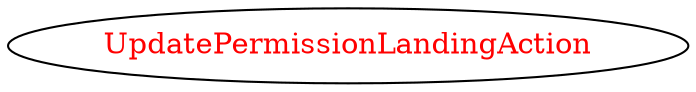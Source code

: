 digraph dependencyGraph {
 concentrate=true;
 ranksep="2.0";
 rankdir="LR"; 
 splines="ortho";
"UpdatePermissionLandingAction" [fontcolor="red"];
}